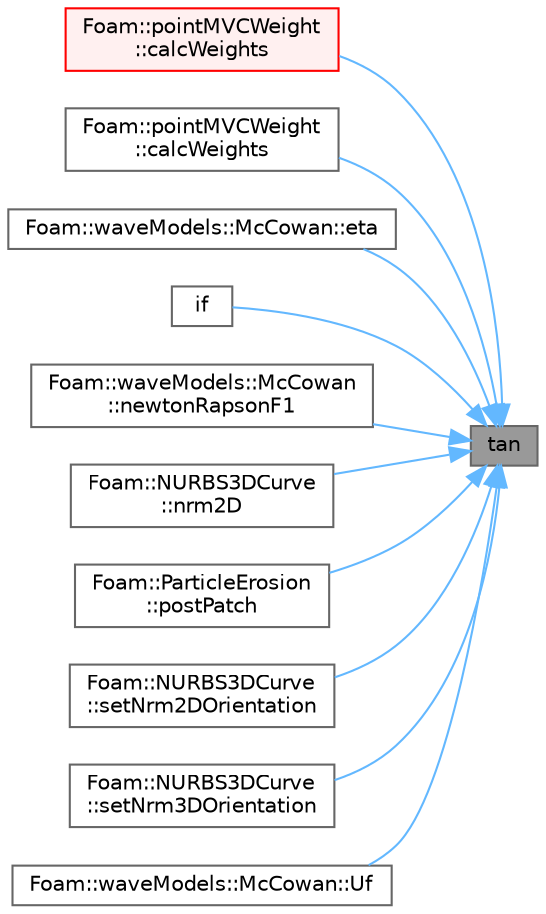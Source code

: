 digraph "tan"
{
 // LATEX_PDF_SIZE
  bgcolor="transparent";
  edge [fontname=Helvetica,fontsize=10,labelfontname=Helvetica,labelfontsize=10];
  node [fontname=Helvetica,fontsize=10,shape=box,height=0.2,width=0.4];
  rankdir="RL";
  Node1 [id="Node000001",label="tan",height=0.2,width=0.4,color="gray40", fillcolor="grey60", style="filled", fontcolor="black",tooltip=" "];
  Node1 -> Node2 [id="edge1_Node000001_Node000002",dir="back",color="steelblue1",style="solid",tooltip=" "];
  Node2 [id="Node000002",label="Foam::pointMVCWeight\l::calcWeights",height=0.2,width=0.4,color="red", fillcolor="#FFF0F0", style="filled",URL="$classFoam_1_1pointMVCWeight.html#af3c276437963c5e9ad103086ac535d48",tooltip=" "];
  Node1 -> Node4 [id="edge2_Node000001_Node000004",dir="back",color="steelblue1",style="solid",tooltip=" "];
  Node4 [id="Node000004",label="Foam::pointMVCWeight\l::calcWeights",height=0.2,width=0.4,color="grey40", fillcolor="white", style="filled",URL="$classFoam_1_1pointMVCWeight.html#afa3e62c189547b399e9d79cce961576d",tooltip=" "];
  Node1 -> Node5 [id="edge3_Node000001_Node000005",dir="back",color="steelblue1",style="solid",tooltip=" "];
  Node5 [id="Node000005",label="Foam::waveModels::McCowan::eta",height=0.2,width=0.4,color="grey40", fillcolor="white", style="filled",URL="$classFoam_1_1waveModels_1_1McCowan.html#acdd21f5500e940b04180fe8e37074ac5",tooltip=" "];
  Node1 -> Node6 [id="edge4_Node000001_Node000006",dir="back",color="steelblue1",style="solid",tooltip=" "];
  Node6 [id="Node000006",label="if",height=0.2,width=0.4,color="grey40", fillcolor="white", style="filled",URL="$readKivaGrid_8H.html#ad0f5714c80a40fa804039f31f12ea6ad",tooltip=" "];
  Node1 -> Node7 [id="edge5_Node000001_Node000007",dir="back",color="steelblue1",style="solid",tooltip=" "];
  Node7 [id="Node000007",label="Foam::waveModels::McCowan\l::newtonRapsonF1",height=0.2,width=0.4,color="grey40", fillcolor="white", style="filled",URL="$classFoam_1_1waveModels_1_1McCowan.html#a0df475f492fa07489becac30f2f7b69c",tooltip=" "];
  Node1 -> Node8 [id="edge6_Node000001_Node000008",dir="back",color="steelblue1",style="solid",tooltip=" "];
  Node8 [id="Node000008",label="Foam::NURBS3DCurve\l::nrm2D",height=0.2,width=0.4,color="grey40", fillcolor="white", style="filled",URL="$classFoam_1_1NURBS3DCurve.html#aa1c188815a23cf044f36cd5cf6589761",tooltip=" "];
  Node1 -> Node9 [id="edge7_Node000001_Node000009",dir="back",color="steelblue1",style="solid",tooltip=" "];
  Node9 [id="Node000009",label="Foam::ParticleErosion\l::postPatch",height=0.2,width=0.4,color="grey40", fillcolor="white", style="filled",URL="$classFoam_1_1ParticleErosion.html#a75921cee650827ca802777ce21f48079",tooltip=" "];
  Node1 -> Node10 [id="edge8_Node000001_Node000010",dir="back",color="steelblue1",style="solid",tooltip=" "];
  Node10 [id="Node000010",label="Foam::NURBS3DCurve\l::setNrm2DOrientation",height=0.2,width=0.4,color="grey40", fillcolor="white", style="filled",URL="$classFoam_1_1NURBS3DCurve.html#ade30b24e5c2ecb3493d964b0a2fca748",tooltip=" "];
  Node1 -> Node11 [id="edge9_Node000001_Node000011",dir="back",color="steelblue1",style="solid",tooltip=" "];
  Node11 [id="Node000011",label="Foam::NURBS3DCurve\l::setNrm3DOrientation",height=0.2,width=0.4,color="grey40", fillcolor="white", style="filled",URL="$classFoam_1_1NURBS3DCurve.html#a23010fe84bb2fb2d0ed0dd3751ff510f",tooltip=" "];
  Node1 -> Node12 [id="edge10_Node000001_Node000012",dir="back",color="steelblue1",style="solid",tooltip=" "];
  Node12 [id="Node000012",label="Foam::waveModels::McCowan::Uf",height=0.2,width=0.4,color="grey40", fillcolor="white", style="filled",URL="$classFoam_1_1waveModels_1_1McCowan.html#ad577d5cd1ace0cb11b8d870844ff46f4",tooltip=" "];
}
